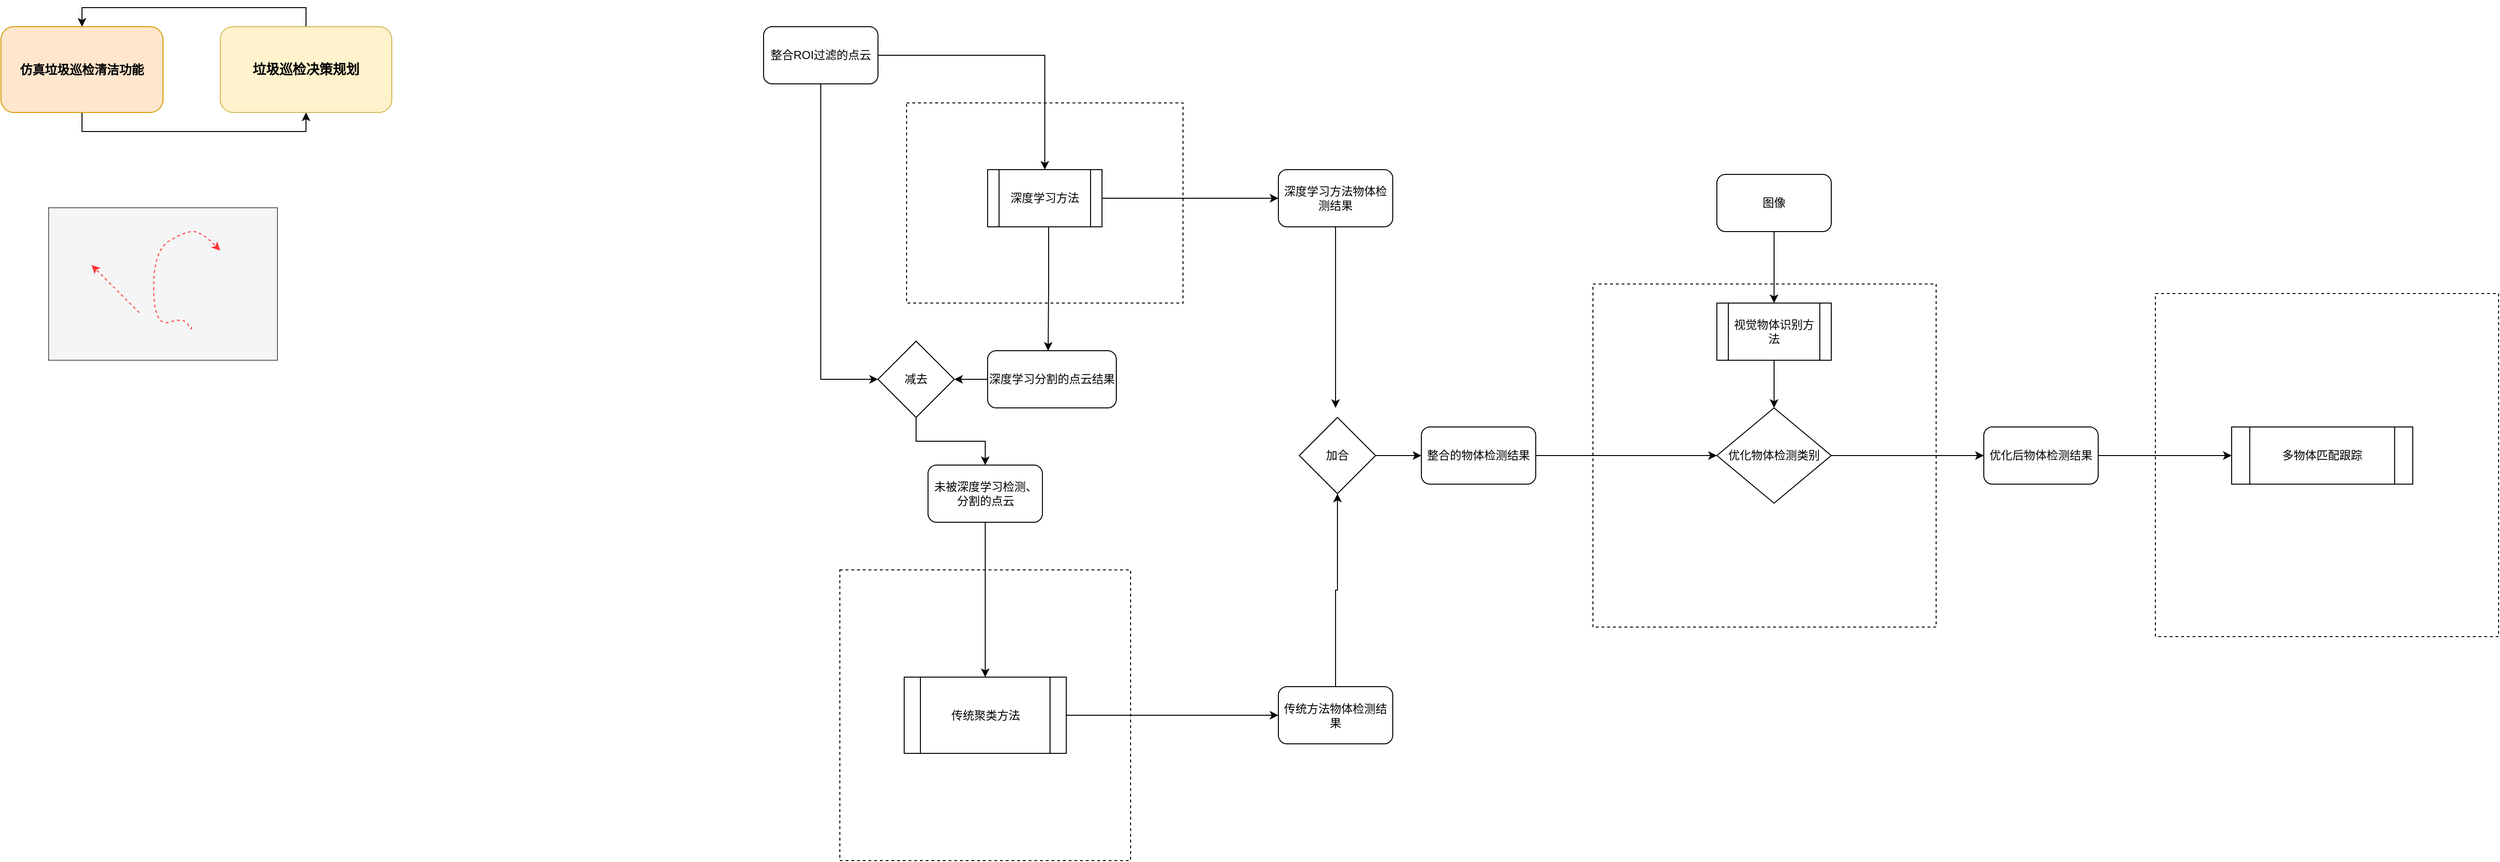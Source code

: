 <mxfile version="14.2.7" type="github">
  <diagram id="aMq6Zq6RJG1cN4NrK3JE" name="Page-1">
    <mxGraphModel dx="2370" dy="1252" grid="1" gridSize="10" guides="1" tooltips="1" connect="1" arrows="1" fold="1" page="1" pageScale="1" pageWidth="850" pageHeight="1100" math="0" shadow="0">
      <root>
        <mxCell id="0" />
        <mxCell id="1" parent="0" />
        <mxCell id="kvTNnoCJ3w9LI98lbVsP-5" style="edgeStyle=orthogonalEdgeStyle;rounded=0;orthogonalLoop=1;jettySize=auto;html=1;exitX=0.5;exitY=1;exitDx=0;exitDy=0;entryX=0.5;entryY=1;entryDx=0;entryDy=0;" parent="1" source="kvTNnoCJ3w9LI98lbVsP-1" target="kvTNnoCJ3w9LI98lbVsP-2" edge="1">
          <mxGeometry relative="1" as="geometry" />
        </mxCell>
        <mxCell id="kvTNnoCJ3w9LI98lbVsP-1" value="&lt;font style=&quot;font-size: 13px&quot;&gt;&lt;b&gt;仿真垃圾巡检清洁功能&lt;/b&gt;&lt;/font&gt;" style="rounded=1;whiteSpace=wrap;html=1;fillColor=#ffe6cc;strokeColor=#d79b00;" parent="1" vertex="1">
          <mxGeometry x="290" y="230" width="170" height="90" as="geometry" />
        </mxCell>
        <mxCell id="kvTNnoCJ3w9LI98lbVsP-4" style="edgeStyle=orthogonalEdgeStyle;rounded=0;orthogonalLoop=1;jettySize=auto;html=1;exitX=0.5;exitY=0;exitDx=0;exitDy=0;entryX=0.5;entryY=0;entryDx=0;entryDy=0;" parent="1" source="kvTNnoCJ3w9LI98lbVsP-2" target="kvTNnoCJ3w9LI98lbVsP-1" edge="1">
          <mxGeometry relative="1" as="geometry" />
        </mxCell>
        <mxCell id="kvTNnoCJ3w9LI98lbVsP-2" value="&lt;b&gt;&lt;font style=&quot;font-size: 14px&quot;&gt;垃圾巡检决策规划&lt;/font&gt;&lt;/b&gt;" style="rounded=1;whiteSpace=wrap;html=1;fillColor=#fff2cc;strokeColor=#d6b656;" parent="1" vertex="1">
          <mxGeometry x="520" y="230" width="180" height="90" as="geometry" />
        </mxCell>
        <mxCell id="kvTNnoCJ3w9LI98lbVsP-7" value="" style="rounded=0;whiteSpace=wrap;html=1;fillColor=#f5f5f5;strokeColor=#666666;fontColor=#333333;" parent="1" vertex="1">
          <mxGeometry x="340" y="420" width="240" height="160" as="geometry" />
        </mxCell>
        <mxCell id="kvTNnoCJ3w9LI98lbVsP-8" value="" style="shape=image;html=1;verticalAlign=top;verticalLabelPosition=bottom;labelBackgroundColor=#ffffff;imageAspect=0;aspect=fixed;image=https://cdn3.iconfinder.com/data/icons/mix-and-miscellaneous/93/cross_handrawn_close-128.png" parent="1" vertex="1">
          <mxGeometry x="380" y="470" width="10" height="10" as="geometry" />
        </mxCell>
        <mxCell id="kvTNnoCJ3w9LI98lbVsP-9" value="" style="shape=image;html=1;verticalAlign=top;verticalLabelPosition=bottom;labelBackgroundColor=#ffffff;imageAspect=0;aspect=fixed;image=https://cdn3.iconfinder.com/data/icons/mix-and-miscellaneous/93/cross_handrawn_close-128.png" parent="1" vertex="1">
          <mxGeometry x="390" y="480" width="10" height="10" as="geometry" />
        </mxCell>
        <mxCell id="kvTNnoCJ3w9LI98lbVsP-10" value="" style="shape=image;html=1;verticalAlign=top;verticalLabelPosition=bottom;labelBackgroundColor=#ffffff;imageAspect=0;aspect=fixed;image=https://cdn3.iconfinder.com/data/icons/mix-and-miscellaneous/93/cross_handrawn_close-128.png" parent="1" vertex="1">
          <mxGeometry x="380" y="510" width="10" height="10" as="geometry" />
        </mxCell>
        <mxCell id="kvTNnoCJ3w9LI98lbVsP-11" value="" style="shape=image;html=1;verticalAlign=top;verticalLabelPosition=bottom;labelBackgroundColor=#ffffff;imageAspect=0;aspect=fixed;image=https://cdn3.iconfinder.com/data/icons/mix-and-miscellaneous/93/cross_handrawn_close-128.png" parent="1" vertex="1">
          <mxGeometry x="450" y="460" width="10" height="10" as="geometry" />
        </mxCell>
        <mxCell id="kvTNnoCJ3w9LI98lbVsP-12" value="" style="shape=image;html=1;verticalAlign=top;verticalLabelPosition=bottom;labelBackgroundColor=#ffffff;imageAspect=0;aspect=fixed;image=https://cdn3.iconfinder.com/data/icons/mix-and-miscellaneous/93/cross_handrawn_close-128.png" parent="1" vertex="1">
          <mxGeometry x="425" y="490" width="10" height="10" as="geometry" />
        </mxCell>
        <mxCell id="kvTNnoCJ3w9LI98lbVsP-13" value="" style="shape=image;html=1;verticalAlign=top;verticalLabelPosition=bottom;labelBackgroundColor=#ffffff;imageAspect=0;aspect=fixed;image=https://cdn3.iconfinder.com/data/icons/mix-and-miscellaneous/93/cross_handrawn_close-128.png" parent="1" vertex="1">
          <mxGeometry x="470" y="520" width="10" height="10" as="geometry" />
        </mxCell>
        <mxCell id="kvTNnoCJ3w9LI98lbVsP-14" value="" style="shape=image;html=1;verticalAlign=top;verticalLabelPosition=bottom;labelBackgroundColor=#ffffff;imageAspect=0;aspect=fixed;image=https://cdn3.iconfinder.com/data/icons/mix-and-miscellaneous/93/cross_handrawn_close-128.png" parent="1" vertex="1">
          <mxGeometry x="520" y="470" width="10" height="10" as="geometry" />
        </mxCell>
        <mxCell id="kvTNnoCJ3w9LI98lbVsP-15" value="" style="shape=image;html=1;verticalAlign=top;verticalLabelPosition=bottom;labelBackgroundColor=#ffffff;imageAspect=0;aspect=fixed;image=https://cdn3.iconfinder.com/data/icons/mix-and-miscellaneous/93/cross_handrawn_close-128.png" parent="1" vertex="1">
          <mxGeometry x="485" y="480" width="10" height="10" as="geometry" />
        </mxCell>
        <mxCell id="kvTNnoCJ3w9LI98lbVsP-17" value="" style="curved=1;endArrow=classic;html=1;dashed=1;strokeColor=#FF3333;" parent="1" edge="1">
          <mxGeometry width="50" height="50" relative="1" as="geometry">
            <mxPoint x="435" y="530" as="sourcePoint" />
            <mxPoint x="385" y="480" as="targetPoint" />
            <Array as="points">
              <mxPoint x="435" y="530" />
              <mxPoint x="385" y="480" />
            </Array>
          </mxGeometry>
        </mxCell>
        <mxCell id="kvTNnoCJ3w9LI98lbVsP-18" value="" style="curved=1;endArrow=classic;html=1;dashed=1;strokeColor=#FF3333;entryX=0.25;entryY=0;entryDx=0;entryDy=0;" parent="1" edge="1">
          <mxGeometry width="50" height="50" relative="1" as="geometry">
            <mxPoint x="490" y="545" as="sourcePoint" />
            <mxPoint x="520" y="465" as="targetPoint" />
            <Array as="points">
              <mxPoint x="490" y="550" />
              <mxPoint x="482.5" y="535" />
              <mxPoint x="450.5" y="545" />
              <mxPoint x="450" y="465" />
              <mxPoint x="482.5" y="445" />
              <mxPoint x="500.5" y="445" />
            </Array>
          </mxGeometry>
        </mxCell>
        <mxCell id="kvTNnoCJ3w9LI98lbVsP-6" value="" style="shape=image;html=1;verticalAlign=top;verticalLabelPosition=bottom;labelBackgroundColor=#ffffff;imageAspect=0;aspect=fixed;image=https://cdn0.iconfinder.com/data/icons/streamline-emoji-1/48/094-robot-face-3-128.png" parent="1" vertex="1">
          <mxGeometry x="510" y="510" width="70" height="70" as="geometry" />
        </mxCell>
        <mxCell id="TftbCHg9WknwbCTgrw1A-10" style="edgeStyle=orthogonalEdgeStyle;rounded=0;orthogonalLoop=1;jettySize=auto;html=1;exitX=0.5;exitY=1;exitDx=0;exitDy=0;entryX=0;entryY=0.5;entryDx=0;entryDy=0;" edge="1" parent="1" source="TftbCHg9WknwbCTgrw1A-1" target="TftbCHg9WknwbCTgrw1A-9">
          <mxGeometry relative="1" as="geometry" />
        </mxCell>
        <mxCell id="TftbCHg9WknwbCTgrw1A-1" value="整合ROI过滤的点云" style="rounded=1;whiteSpace=wrap;html=1;" vertex="1" parent="1">
          <mxGeometry x="1090" y="230" width="120" height="60" as="geometry" />
        </mxCell>
        <mxCell id="TftbCHg9WknwbCTgrw1A-2" value="" style="rounded=0;whiteSpace=wrap;html=1;dashed=1;" vertex="1" parent="1">
          <mxGeometry x="1240" y="310" width="290" height="210" as="geometry" />
        </mxCell>
        <mxCell id="TftbCHg9WknwbCTgrw1A-8" style="edgeStyle=orthogonalEdgeStyle;rounded=0;orthogonalLoop=1;jettySize=auto;html=1;exitX=0.5;exitY=1;exitDx=0;exitDy=0;" edge="1" parent="1">
          <mxGeometry relative="1" as="geometry">
            <mxPoint x="1381" y="440" as="sourcePoint" />
            <mxPoint x="1388.5" y="570" as="targetPoint" />
            <Array as="points">
              <mxPoint x="1389" y="440" />
              <mxPoint x="1389" y="505" />
            </Array>
          </mxGeometry>
        </mxCell>
        <mxCell id="TftbCHg9WknwbCTgrw1A-23" style="edgeStyle=orthogonalEdgeStyle;rounded=0;orthogonalLoop=1;jettySize=auto;html=1;exitX=1;exitY=0.5;exitDx=0;exitDy=0;" edge="1" parent="1" source="TftbCHg9WknwbCTgrw1A-4" target="TftbCHg9WknwbCTgrw1A-21">
          <mxGeometry relative="1" as="geometry" />
        </mxCell>
        <mxCell id="TftbCHg9WknwbCTgrw1A-4" value="深度学习方法" style="shape=process;whiteSpace=wrap;html=1;backgroundOutline=1;" vertex="1" parent="1">
          <mxGeometry x="1325" y="380" width="120" height="60" as="geometry" />
        </mxCell>
        <mxCell id="TftbCHg9WknwbCTgrw1A-5" style="edgeStyle=orthogonalEdgeStyle;rounded=0;orthogonalLoop=1;jettySize=auto;html=1;exitX=1;exitY=0.5;exitDx=0;exitDy=0;" edge="1" parent="1" source="TftbCHg9WknwbCTgrw1A-1" target="TftbCHg9WknwbCTgrw1A-4">
          <mxGeometry relative="1" as="geometry" />
        </mxCell>
        <mxCell id="TftbCHg9WknwbCTgrw1A-11" style="edgeStyle=orthogonalEdgeStyle;rounded=0;orthogonalLoop=1;jettySize=auto;html=1;exitX=0;exitY=0.5;exitDx=0;exitDy=0;entryX=1;entryY=0.5;entryDx=0;entryDy=0;" edge="1" parent="1" source="TftbCHg9WknwbCTgrw1A-7" target="TftbCHg9WknwbCTgrw1A-9">
          <mxGeometry relative="1" as="geometry" />
        </mxCell>
        <mxCell id="TftbCHg9WknwbCTgrw1A-7" value="深度学习分割的点云结果" style="rounded=1;whiteSpace=wrap;html=1;" vertex="1" parent="1">
          <mxGeometry x="1325" y="570" width="135" height="60" as="geometry" />
        </mxCell>
        <mxCell id="TftbCHg9WknwbCTgrw1A-13" style="edgeStyle=orthogonalEdgeStyle;rounded=0;orthogonalLoop=1;jettySize=auto;html=1;exitX=0.5;exitY=1;exitDx=0;exitDy=0;" edge="1" parent="1" source="TftbCHg9WknwbCTgrw1A-9" target="TftbCHg9WknwbCTgrw1A-12">
          <mxGeometry relative="1" as="geometry" />
        </mxCell>
        <mxCell id="TftbCHg9WknwbCTgrw1A-9" value="减去" style="rhombus;whiteSpace=wrap;html=1;" vertex="1" parent="1">
          <mxGeometry x="1210" y="560" width="80" height="80" as="geometry" />
        </mxCell>
        <mxCell id="TftbCHg9WknwbCTgrw1A-12" value="未被深度学习检测、分割的点云" style="rounded=1;whiteSpace=wrap;html=1;" vertex="1" parent="1">
          <mxGeometry x="1262.5" y="690" width="120" height="60" as="geometry" />
        </mxCell>
        <mxCell id="TftbCHg9WknwbCTgrw1A-16" value="" style="whiteSpace=wrap;html=1;aspect=fixed;dashed=1;" vertex="1" parent="1">
          <mxGeometry x="1170" y="800" width="305" height="305" as="geometry" />
        </mxCell>
        <mxCell id="TftbCHg9WknwbCTgrw1A-20" style="edgeStyle=orthogonalEdgeStyle;rounded=0;orthogonalLoop=1;jettySize=auto;html=1;exitX=1;exitY=0.5;exitDx=0;exitDy=0;entryX=0;entryY=0.5;entryDx=0;entryDy=0;" edge="1" parent="1" source="TftbCHg9WknwbCTgrw1A-17" target="TftbCHg9WknwbCTgrw1A-19">
          <mxGeometry relative="1" as="geometry" />
        </mxCell>
        <mxCell id="TftbCHg9WknwbCTgrw1A-17" value="传统聚类方法" style="shape=process;whiteSpace=wrap;html=1;backgroundOutline=1;" vertex="1" parent="1">
          <mxGeometry x="1237.5" y="912.5" width="170" height="80" as="geometry" />
        </mxCell>
        <mxCell id="TftbCHg9WknwbCTgrw1A-18" style="edgeStyle=orthogonalEdgeStyle;rounded=0;orthogonalLoop=1;jettySize=auto;html=1;exitX=0.5;exitY=1;exitDx=0;exitDy=0;entryX=0.5;entryY=0;entryDx=0;entryDy=0;" edge="1" parent="1" source="TftbCHg9WknwbCTgrw1A-12" target="TftbCHg9WknwbCTgrw1A-17">
          <mxGeometry relative="1" as="geometry" />
        </mxCell>
        <mxCell id="TftbCHg9WknwbCTgrw1A-26" style="edgeStyle=orthogonalEdgeStyle;rounded=0;orthogonalLoop=1;jettySize=auto;html=1;" edge="1" parent="1" source="TftbCHg9WknwbCTgrw1A-19" target="TftbCHg9WknwbCTgrw1A-24">
          <mxGeometry relative="1" as="geometry" />
        </mxCell>
        <mxCell id="TftbCHg9WknwbCTgrw1A-19" value="传统方法物体检测结果" style="rounded=1;whiteSpace=wrap;html=1;" vertex="1" parent="1">
          <mxGeometry x="1630" y="922.5" width="120" height="60" as="geometry" />
        </mxCell>
        <mxCell id="TftbCHg9WknwbCTgrw1A-25" style="edgeStyle=orthogonalEdgeStyle;rounded=0;orthogonalLoop=1;jettySize=auto;html=1;exitX=0.5;exitY=1;exitDx=0;exitDy=0;" edge="1" parent="1" source="TftbCHg9WknwbCTgrw1A-21">
          <mxGeometry relative="1" as="geometry">
            <mxPoint x="1690" y="630" as="targetPoint" />
          </mxGeometry>
        </mxCell>
        <mxCell id="TftbCHg9WknwbCTgrw1A-21" value="深度学习方法物体检测结果" style="rounded=1;whiteSpace=wrap;html=1;" vertex="1" parent="1">
          <mxGeometry x="1630" y="380" width="120" height="60" as="geometry" />
        </mxCell>
        <mxCell id="TftbCHg9WknwbCTgrw1A-28" style="edgeStyle=orthogonalEdgeStyle;rounded=0;orthogonalLoop=1;jettySize=auto;html=1;exitX=1;exitY=0.5;exitDx=0;exitDy=0;" edge="1" parent="1" source="TftbCHg9WknwbCTgrw1A-24" target="TftbCHg9WknwbCTgrw1A-27">
          <mxGeometry relative="1" as="geometry" />
        </mxCell>
        <mxCell id="TftbCHg9WknwbCTgrw1A-24" value="加合" style="rhombus;whiteSpace=wrap;html=1;" vertex="1" parent="1">
          <mxGeometry x="1652" y="640" width="80" height="80" as="geometry" />
        </mxCell>
        <mxCell id="TftbCHg9WknwbCTgrw1A-27" value="整合的物体检测结果" style="rounded=1;whiteSpace=wrap;html=1;" vertex="1" parent="1">
          <mxGeometry x="1780" y="650" width="120" height="60" as="geometry" />
        </mxCell>
        <mxCell id="TftbCHg9WknwbCTgrw1A-29" value="" style="whiteSpace=wrap;html=1;aspect=fixed;dashed=1;" vertex="1" parent="1">
          <mxGeometry x="1960" y="500" width="360" height="360" as="geometry" />
        </mxCell>
        <mxCell id="TftbCHg9WknwbCTgrw1A-34" style="edgeStyle=orthogonalEdgeStyle;rounded=0;orthogonalLoop=1;jettySize=auto;html=1;exitX=0.5;exitY=1;exitDx=0;exitDy=0;" edge="1" parent="1" source="TftbCHg9WknwbCTgrw1A-31" target="TftbCHg9WknwbCTgrw1A-33">
          <mxGeometry relative="1" as="geometry" />
        </mxCell>
        <mxCell id="TftbCHg9WknwbCTgrw1A-31" value="视觉物体识别方法" style="shape=process;whiteSpace=wrap;html=1;backgroundOutline=1;" vertex="1" parent="1">
          <mxGeometry x="2090" y="520" width="120" height="60" as="geometry" />
        </mxCell>
        <mxCell id="TftbCHg9WknwbCTgrw1A-36" style="edgeStyle=orthogonalEdgeStyle;rounded=0;orthogonalLoop=1;jettySize=auto;html=1;exitX=0.5;exitY=1;exitDx=0;exitDy=0;entryX=0.5;entryY=0;entryDx=0;entryDy=0;" edge="1" parent="1" source="TftbCHg9WknwbCTgrw1A-32" target="TftbCHg9WknwbCTgrw1A-31">
          <mxGeometry relative="1" as="geometry" />
        </mxCell>
        <mxCell id="TftbCHg9WknwbCTgrw1A-32" value="图像" style="rounded=1;whiteSpace=wrap;html=1;" vertex="1" parent="1">
          <mxGeometry x="2090" y="385" width="120" height="60" as="geometry" />
        </mxCell>
        <mxCell id="TftbCHg9WknwbCTgrw1A-39" style="edgeStyle=orthogonalEdgeStyle;rounded=0;orthogonalLoop=1;jettySize=auto;html=1;exitX=1;exitY=0.5;exitDx=0;exitDy=0;" edge="1" parent="1" source="TftbCHg9WknwbCTgrw1A-33" target="TftbCHg9WknwbCTgrw1A-38">
          <mxGeometry relative="1" as="geometry" />
        </mxCell>
        <mxCell id="TftbCHg9WknwbCTgrw1A-33" value="优化物体检测类别" style="rhombus;whiteSpace=wrap;html=1;" vertex="1" parent="1">
          <mxGeometry x="2090" y="630" width="120" height="100" as="geometry" />
        </mxCell>
        <mxCell id="TftbCHg9WknwbCTgrw1A-35" style="edgeStyle=orthogonalEdgeStyle;rounded=0;orthogonalLoop=1;jettySize=auto;html=1;exitX=1;exitY=0.5;exitDx=0;exitDy=0;" edge="1" parent="1" source="TftbCHg9WknwbCTgrw1A-27" target="TftbCHg9WknwbCTgrw1A-33">
          <mxGeometry relative="1" as="geometry" />
        </mxCell>
        <mxCell id="TftbCHg9WknwbCTgrw1A-37" value="" style="whiteSpace=wrap;html=1;aspect=fixed;dashed=1;" vertex="1" parent="1">
          <mxGeometry x="2550" y="510" width="360" height="360" as="geometry" />
        </mxCell>
        <mxCell id="TftbCHg9WknwbCTgrw1A-41" style="edgeStyle=orthogonalEdgeStyle;rounded=0;orthogonalLoop=1;jettySize=auto;html=1;exitX=1;exitY=0.5;exitDx=0;exitDy=0;" edge="1" parent="1" source="TftbCHg9WknwbCTgrw1A-38" target="TftbCHg9WknwbCTgrw1A-40">
          <mxGeometry relative="1" as="geometry" />
        </mxCell>
        <mxCell id="TftbCHg9WknwbCTgrw1A-38" value="优化后物体检测结果" style="rounded=1;whiteSpace=wrap;html=1;" vertex="1" parent="1">
          <mxGeometry x="2370" y="650" width="120" height="60" as="geometry" />
        </mxCell>
        <mxCell id="TftbCHg9WknwbCTgrw1A-40" value="多物体匹配跟踪" style="shape=process;whiteSpace=wrap;html=1;backgroundOutline=1;" vertex="1" parent="1">
          <mxGeometry x="2630" y="650" width="190" height="60" as="geometry" />
        </mxCell>
      </root>
    </mxGraphModel>
  </diagram>
</mxfile>
